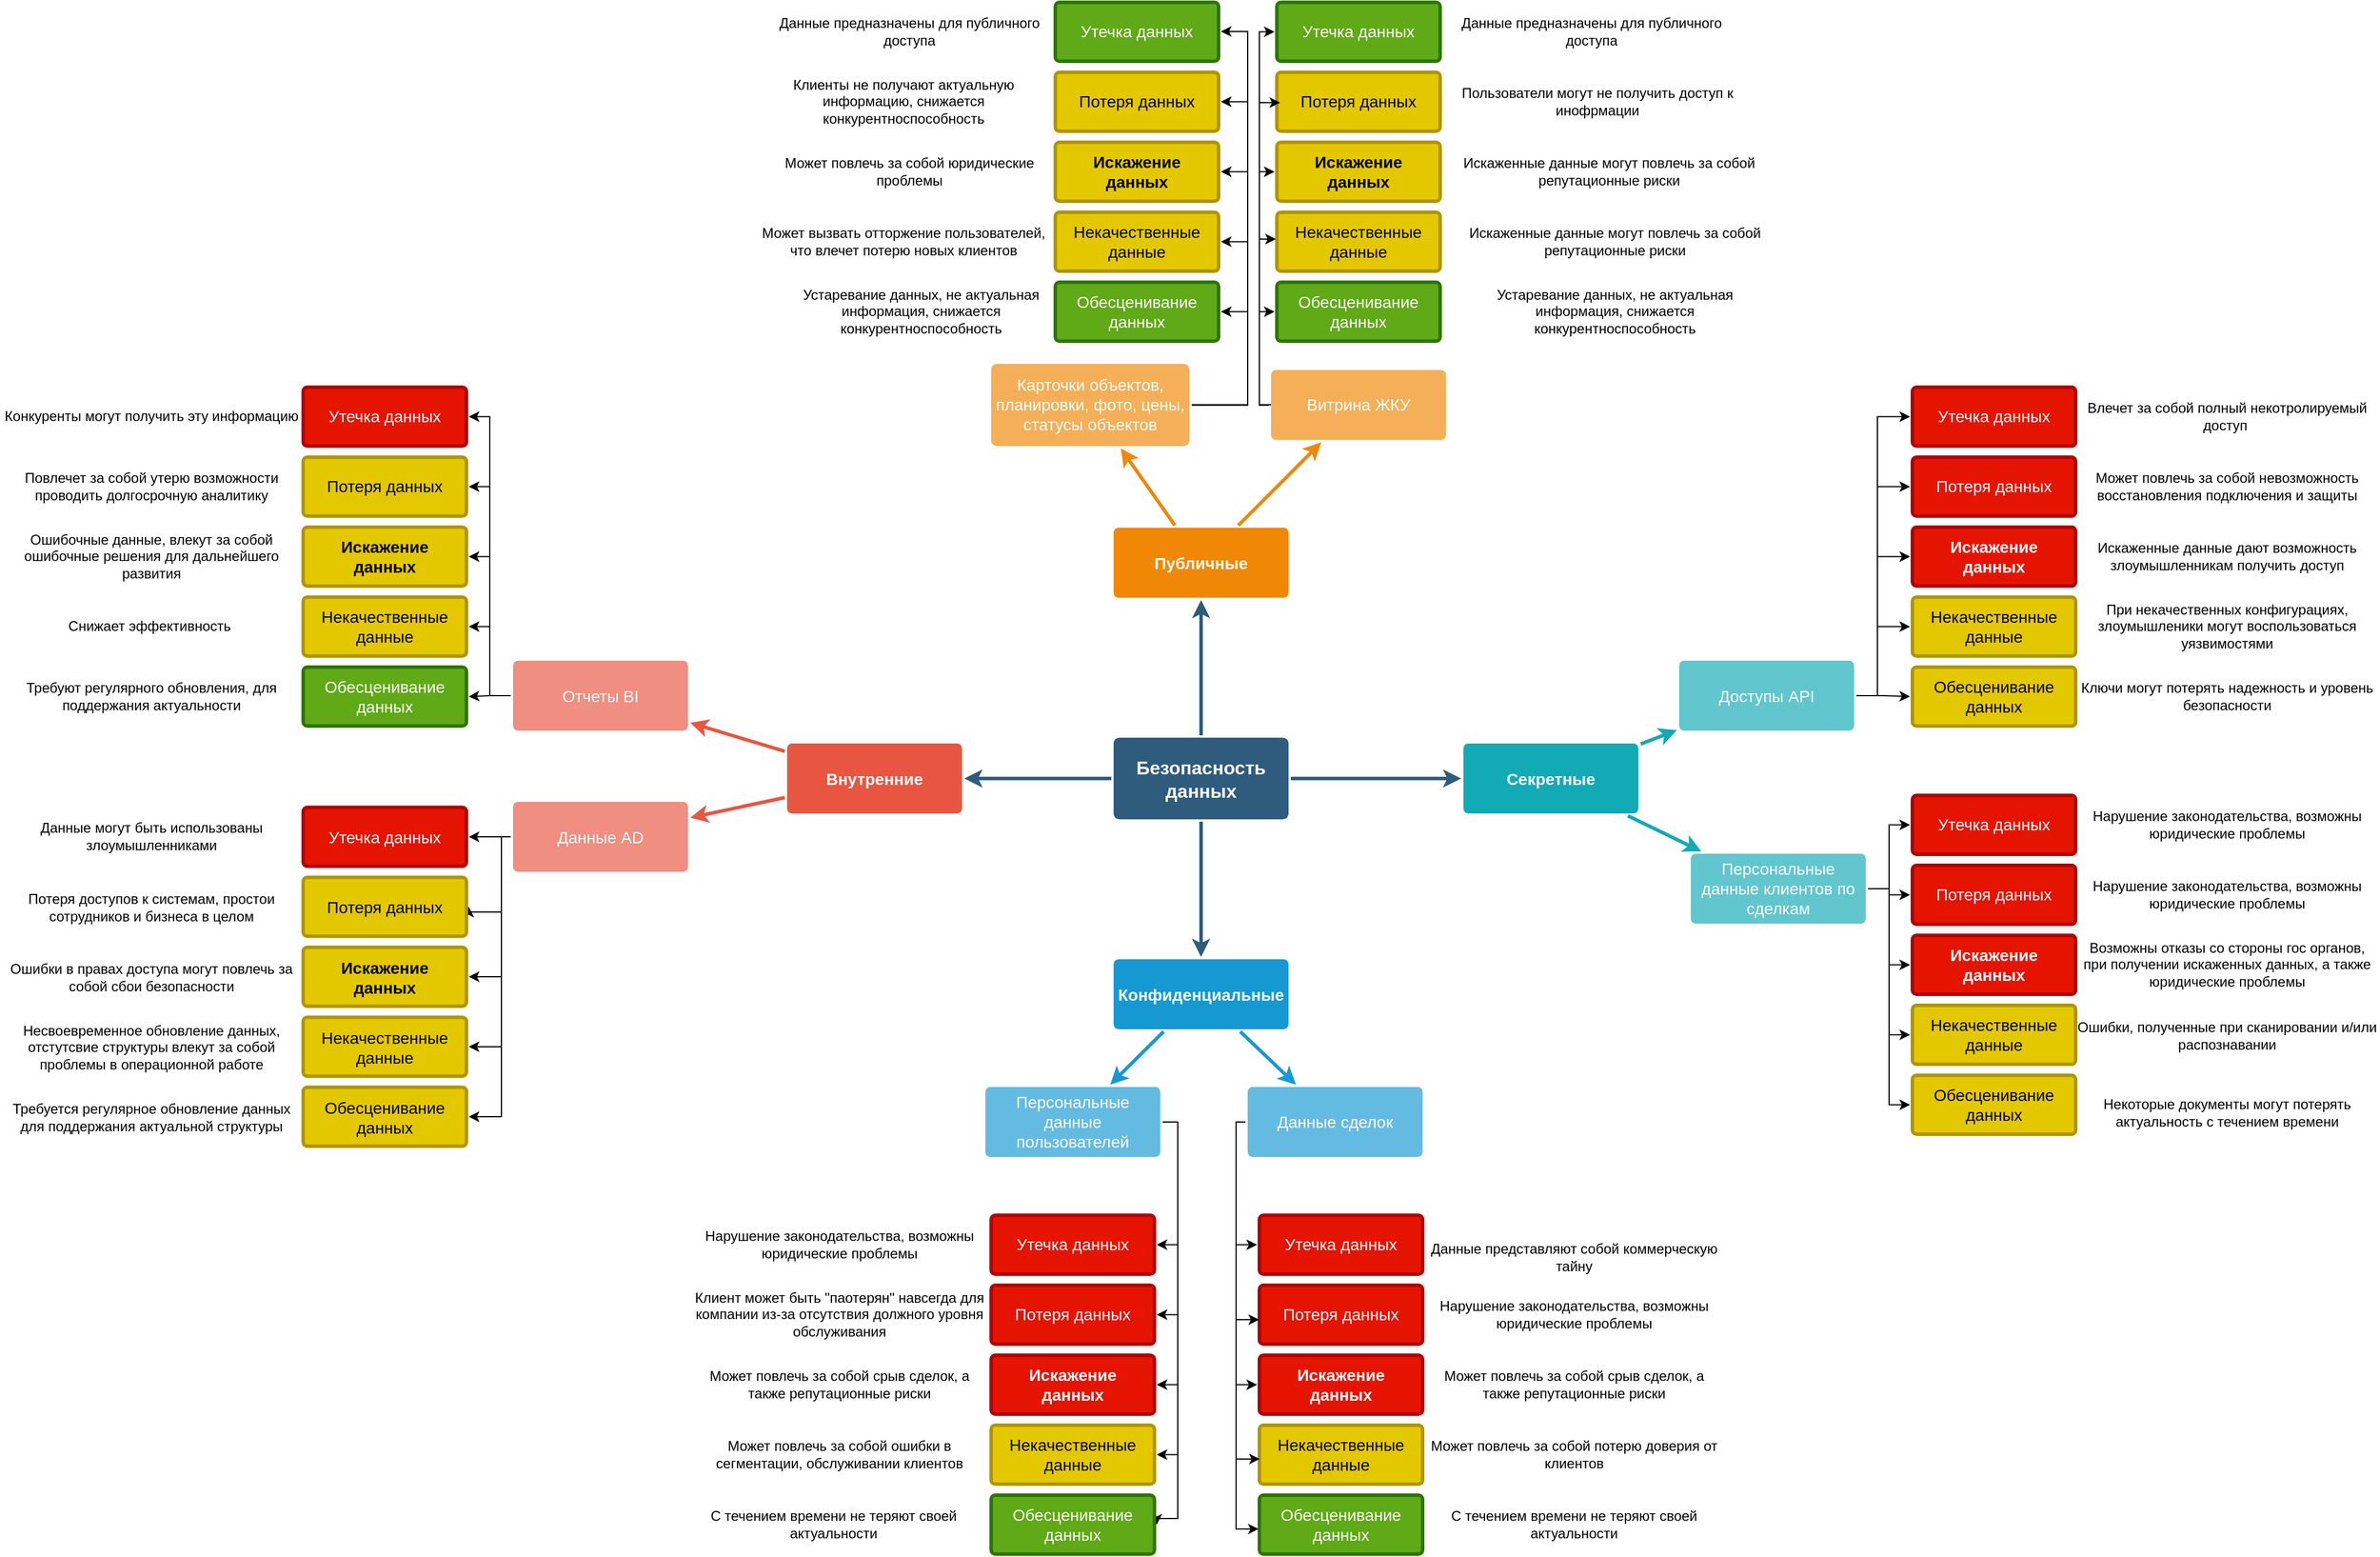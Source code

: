 <mxfile version="26.2.2">
  <diagram id="6a731a19-8d31-9384-78a2-239565b7b9f0" name="Page-1">
    <mxGraphModel dx="4342" dy="2963" grid="1" gridSize="10" guides="1" tooltips="1" connect="1" arrows="1" fold="1" page="1" pageScale="1" pageWidth="1169" pageHeight="827" background="none" math="0" shadow="0">
      <root>
        <mxCell id="0" />
        <mxCell id="1" parent="0" />
        <mxCell id="1745" value="" style="edgeStyle=none;rounded=0;jumpStyle=none;html=1;shadow=0;labelBackgroundColor=none;startArrow=none;startFill=0;endArrow=classic;endFill=1;jettySize=auto;orthogonalLoop=1;strokeColor=#2F5B7C;strokeWidth=3;fontFamily=Helvetica;fontSize=16;fontColor=#23445D;spacing=5;" parent="1" source="1749" target="1764" edge="1">
          <mxGeometry relative="1" as="geometry" />
        </mxCell>
        <mxCell id="1746" value="" style="edgeStyle=none;rounded=0;jumpStyle=none;html=1;shadow=0;labelBackgroundColor=none;startArrow=none;startFill=0;endArrow=classic;endFill=1;jettySize=auto;orthogonalLoop=1;strokeColor=#2F5B7C;strokeWidth=3;fontFamily=Helvetica;fontSize=16;fontColor=#23445D;spacing=5;" parent="1" source="1749" target="1771" edge="1">
          <mxGeometry relative="1" as="geometry" />
        </mxCell>
        <mxCell id="1747" value="" style="edgeStyle=none;rounded=0;jumpStyle=none;html=1;shadow=0;labelBackgroundColor=none;startArrow=none;startFill=0;endArrow=classic;endFill=1;jettySize=auto;orthogonalLoop=1;strokeColor=#2F5B7C;strokeWidth=3;fontFamily=Helvetica;fontSize=16;fontColor=#23445D;spacing=5;" parent="1" source="1749" target="1760" edge="1">
          <mxGeometry relative="1" as="geometry" />
        </mxCell>
        <mxCell id="1748" value="" style="edgeStyle=none;rounded=0;jumpStyle=none;html=1;shadow=0;labelBackgroundColor=none;startArrow=none;startFill=0;endArrow=classic;endFill=1;jettySize=auto;orthogonalLoop=1;strokeColor=#2F5B7C;strokeWidth=3;fontFamily=Helvetica;fontSize=16;fontColor=#23445D;spacing=5;" parent="1" source="1749" target="1753" edge="1">
          <mxGeometry relative="1" as="geometry" />
        </mxCell>
        <mxCell id="1749" value="Безопасность данных" style="rounded=1;whiteSpace=wrap;html=1;shadow=0;labelBackgroundColor=none;strokeColor=none;strokeWidth=3;fillColor=#2F5B7C;fontFamily=Helvetica;fontSize=16;fontColor=#FFFFFF;align=center;fontStyle=1;spacing=5;arcSize=7;perimeterSpacing=2;" parent="1" vertex="1">
          <mxGeometry x="495" y="380.5" width="150" height="70" as="geometry" />
        </mxCell>
        <mxCell id="1750" value="" style="edgeStyle=none;rounded=1;jumpStyle=none;html=1;shadow=0;labelBackgroundColor=none;startArrow=none;startFill=0;jettySize=auto;orthogonalLoop=1;strokeColor=#E85642;strokeWidth=3;fontFamily=Helvetica;fontSize=14;fontColor=#FFFFFF;spacing=5;fontStyle=1;fillColor=#b0e3e6;" parent="1" source="1753" target="1756" edge="1">
          <mxGeometry relative="1" as="geometry" />
        </mxCell>
        <mxCell id="1752" value="" style="edgeStyle=none;rounded=1;jumpStyle=none;html=1;shadow=0;labelBackgroundColor=none;startArrow=none;startFill=0;jettySize=auto;orthogonalLoop=1;strokeColor=#E85642;strokeWidth=3;fontFamily=Helvetica;fontSize=14;fontColor=#FFFFFF;spacing=5;fontStyle=1;fillColor=#b0e3e6;" parent="1" source="1753" target="1754" edge="1">
          <mxGeometry relative="1" as="geometry" />
        </mxCell>
        <mxCell id="1753" value="Внутренние" style="rounded=1;whiteSpace=wrap;html=1;shadow=0;labelBackgroundColor=none;strokeColor=none;strokeWidth=3;fillColor=#e85642;fontFamily=Helvetica;fontSize=14;fontColor=#FFFFFF;align=center;spacing=5;fontStyle=1;arcSize=7;perimeterSpacing=2;" parent="1" vertex="1">
          <mxGeometry x="215" y="385.5" width="150" height="60" as="geometry" />
        </mxCell>
        <mxCell id="-9sdfyr6NVIFrvUp3aC7-1891" style="edgeStyle=orthogonalEdgeStyle;rounded=0;orthogonalLoop=1;jettySize=auto;html=1;" edge="1" parent="1" source="1754" target="-9sdfyr6NVIFrvUp3aC7-1881">
          <mxGeometry relative="1" as="geometry" />
        </mxCell>
        <mxCell id="-9sdfyr6NVIFrvUp3aC7-1893" style="edgeStyle=orthogonalEdgeStyle;rounded=0;orthogonalLoop=1;jettySize=auto;html=1;entryX=1;entryY=0.5;entryDx=0;entryDy=0;" edge="1" parent="1" source="1754" target="-9sdfyr6NVIFrvUp3aC7-1882">
          <mxGeometry relative="1" as="geometry">
            <Array as="points">
              <mxPoint x="-30" y="466" />
              <mxPoint x="-30" y="530" />
              <mxPoint x="-58" y="530" />
            </Array>
          </mxGeometry>
        </mxCell>
        <mxCell id="-9sdfyr6NVIFrvUp3aC7-1894" style="edgeStyle=orthogonalEdgeStyle;rounded=0;orthogonalLoop=1;jettySize=auto;html=1;entryX=1;entryY=0.5;entryDx=0;entryDy=0;" edge="1" parent="1" source="1754" target="-9sdfyr6NVIFrvUp3aC7-1883">
          <mxGeometry relative="1" as="geometry">
            <Array as="points">
              <mxPoint x="-30" y="466" />
              <mxPoint x="-30" y="586" />
            </Array>
          </mxGeometry>
        </mxCell>
        <mxCell id="-9sdfyr6NVIFrvUp3aC7-1895" style="edgeStyle=orthogonalEdgeStyle;rounded=0;orthogonalLoop=1;jettySize=auto;html=1;entryX=1;entryY=0.5;entryDx=0;entryDy=0;" edge="1" parent="1" source="1754" target="-9sdfyr6NVIFrvUp3aC7-1884">
          <mxGeometry relative="1" as="geometry">
            <Array as="points">
              <mxPoint x="-30" y="466" />
              <mxPoint x="-30" y="646" />
            </Array>
          </mxGeometry>
        </mxCell>
        <mxCell id="-9sdfyr6NVIFrvUp3aC7-1896" style="edgeStyle=orthogonalEdgeStyle;rounded=0;orthogonalLoop=1;jettySize=auto;html=1;entryX=1;entryY=0.5;entryDx=0;entryDy=0;" edge="1" parent="1" source="1754" target="-9sdfyr6NVIFrvUp3aC7-1885">
          <mxGeometry relative="1" as="geometry">
            <Array as="points">
              <mxPoint x="-30" y="466" />
              <mxPoint x="-30" y="706" />
            </Array>
          </mxGeometry>
        </mxCell>
        <mxCell id="1754" value="Данные AD" style="rounded=1;whiteSpace=wrap;html=1;shadow=0;labelBackgroundColor=none;strokeColor=none;strokeWidth=3;fillColor=#f08e81;fontFamily=Helvetica;fontSize=14;fontColor=#FFFFFF;align=center;spacing=5;fontStyle=0;arcSize=7;perimeterSpacing=2;" parent="1" vertex="1">
          <mxGeometry x="-20" y="435.5" width="150" height="60" as="geometry" />
        </mxCell>
        <mxCell id="-9sdfyr6NVIFrvUp3aC7-1886" style="edgeStyle=orthogonalEdgeStyle;rounded=0;orthogonalLoop=1;jettySize=auto;html=1;" edge="1" parent="1" source="1756" target="-9sdfyr6NVIFrvUp3aC7-1879">
          <mxGeometry relative="1" as="geometry" />
        </mxCell>
        <mxCell id="-9sdfyr6NVIFrvUp3aC7-1887" style="edgeStyle=orthogonalEdgeStyle;rounded=0;orthogonalLoop=1;jettySize=auto;html=1;entryX=1;entryY=0.5;entryDx=0;entryDy=0;" edge="1" parent="1" source="1756" target="-9sdfyr6NVIFrvUp3aC7-1878">
          <mxGeometry relative="1" as="geometry">
            <Array as="points">
              <mxPoint x="-40" y="345" />
              <mxPoint x="-40" y="285" />
            </Array>
          </mxGeometry>
        </mxCell>
        <mxCell id="-9sdfyr6NVIFrvUp3aC7-1888" style="edgeStyle=orthogonalEdgeStyle;rounded=0;orthogonalLoop=1;jettySize=auto;html=1;entryX=1;entryY=0.5;entryDx=0;entryDy=0;" edge="1" parent="1" source="1756" target="-9sdfyr6NVIFrvUp3aC7-1877">
          <mxGeometry relative="1" as="geometry">
            <Array as="points">
              <mxPoint x="-40" y="345" />
              <mxPoint x="-40" y="225" />
            </Array>
          </mxGeometry>
        </mxCell>
        <mxCell id="-9sdfyr6NVIFrvUp3aC7-1889" style="edgeStyle=orthogonalEdgeStyle;rounded=0;orthogonalLoop=1;jettySize=auto;html=1;entryX=1;entryY=0.5;entryDx=0;entryDy=0;" edge="1" parent="1" source="1756" target="-9sdfyr6NVIFrvUp3aC7-1876">
          <mxGeometry relative="1" as="geometry">
            <Array as="points">
              <mxPoint x="-40" y="345" />
              <mxPoint x="-40" y="165" />
            </Array>
          </mxGeometry>
        </mxCell>
        <mxCell id="-9sdfyr6NVIFrvUp3aC7-1890" style="edgeStyle=orthogonalEdgeStyle;rounded=0;orthogonalLoop=1;jettySize=auto;html=1;entryX=1;entryY=0.5;entryDx=0;entryDy=0;" edge="1" parent="1" source="1756" target="-9sdfyr6NVIFrvUp3aC7-1875">
          <mxGeometry relative="1" as="geometry">
            <Array as="points">
              <mxPoint x="-40" y="345" />
              <mxPoint x="-40" y="105" />
            </Array>
          </mxGeometry>
        </mxCell>
        <mxCell id="1756" value="Отчеты BI" style="rounded=1;whiteSpace=wrap;html=1;shadow=0;labelBackgroundColor=none;strokeColor=none;strokeWidth=3;fillColor=#f08e81;fontFamily=Helvetica;fontSize=14;fontColor=#FFFFFF;align=center;spacing=5;fontStyle=0;arcSize=7;perimeterSpacing=2;" parent="1" vertex="1">
          <mxGeometry x="-20" y="314.5" width="150" height="60" as="geometry" />
        </mxCell>
        <mxCell id="1757" value="" style="edgeStyle=none;rounded=0;jumpStyle=none;html=1;shadow=0;labelBackgroundColor=none;startArrow=none;startFill=0;endArrow=classic;endFill=1;jettySize=auto;orthogonalLoop=1;strokeColor=#1699D3;strokeWidth=3;fontFamily=Helvetica;fontSize=14;fontColor=#FFFFFF;spacing=5;" parent="1" source="1760" target="1763" edge="1">
          <mxGeometry relative="1" as="geometry" />
        </mxCell>
        <mxCell id="1759" value="" style="edgeStyle=none;rounded=0;jumpStyle=none;html=1;shadow=0;labelBackgroundColor=none;startArrow=none;startFill=0;endArrow=classic;endFill=1;jettySize=auto;orthogonalLoop=1;strokeColor=#1699D3;strokeWidth=3;fontFamily=Helvetica;fontSize=14;fontColor=#FFFFFF;spacing=5;" parent="1" source="1760" target="1761" edge="1">
          <mxGeometry relative="1" as="geometry" />
        </mxCell>
        <mxCell id="1760" value="Конфиденциальные" style="rounded=1;whiteSpace=wrap;html=1;shadow=0;labelBackgroundColor=none;strokeColor=none;strokeWidth=3;fillColor=#1699d3;fontFamily=Helvetica;fontSize=14;fontColor=#FFFFFF;align=center;spacing=5;fontStyle=1;arcSize=7;perimeterSpacing=2;" parent="1" vertex="1">
          <mxGeometry x="495" y="570.5" width="150" height="60" as="geometry" />
        </mxCell>
        <mxCell id="-9sdfyr6NVIFrvUp3aC7-1856" style="edgeStyle=orthogonalEdgeStyle;rounded=0;orthogonalLoop=1;jettySize=auto;html=1;entryX=0;entryY=0.5;entryDx=0;entryDy=0;" edge="1" parent="1" source="1761" target="-9sdfyr6NVIFrvUp3aC7-1845">
          <mxGeometry relative="1" as="geometry">
            <Array as="points">
              <mxPoint x="600" y="710" />
              <mxPoint x="600" y="815" />
            </Array>
          </mxGeometry>
        </mxCell>
        <mxCell id="-9sdfyr6NVIFrvUp3aC7-1858" style="edgeStyle=orthogonalEdgeStyle;rounded=0;orthogonalLoop=1;jettySize=auto;html=1;entryX=0;entryY=0.5;entryDx=0;entryDy=0;" edge="1" parent="1" source="1761" target="-9sdfyr6NVIFrvUp3aC7-1847">
          <mxGeometry relative="1" as="geometry">
            <Array as="points">
              <mxPoint x="600" y="710" />
              <mxPoint x="600" y="935" />
            </Array>
          </mxGeometry>
        </mxCell>
        <mxCell id="1761" value="Данные сделок" style="rounded=1;whiteSpace=wrap;html=1;shadow=0;labelBackgroundColor=none;strokeColor=none;strokeWidth=3;fillColor=#64bbe2;fontFamily=Helvetica;fontSize=14;fontColor=#FFFFFF;align=center;spacing=5;arcSize=7;perimeterSpacing=2;" parent="1" vertex="1">
          <mxGeometry x="610" y="680" width="150" height="60" as="geometry" />
        </mxCell>
        <mxCell id="-9sdfyr6NVIFrvUp3aC7-1850" style="edgeStyle=orthogonalEdgeStyle;rounded=0;orthogonalLoop=1;jettySize=auto;html=1;entryX=1;entryY=0.5;entryDx=0;entryDy=0;" edge="1" parent="1" source="1763" target="-9sdfyr6NVIFrvUp3aC7-1840">
          <mxGeometry relative="1" as="geometry">
            <Array as="points">
              <mxPoint x="550" y="710" />
              <mxPoint x="550" y="815" />
            </Array>
          </mxGeometry>
        </mxCell>
        <mxCell id="-9sdfyr6NVIFrvUp3aC7-1851" style="edgeStyle=orthogonalEdgeStyle;rounded=0;orthogonalLoop=1;jettySize=auto;html=1;entryX=1;entryY=0.5;entryDx=0;entryDy=0;" edge="1" parent="1" source="1763" target="-9sdfyr6NVIFrvUp3aC7-1841">
          <mxGeometry relative="1" as="geometry">
            <Array as="points">
              <mxPoint x="550" y="710" />
              <mxPoint x="550" y="875" />
            </Array>
          </mxGeometry>
        </mxCell>
        <mxCell id="-9sdfyr6NVIFrvUp3aC7-1852" style="edgeStyle=orthogonalEdgeStyle;rounded=0;orthogonalLoop=1;jettySize=auto;html=1;entryX=1;entryY=0.5;entryDx=0;entryDy=0;" edge="1" parent="1" source="1763" target="-9sdfyr6NVIFrvUp3aC7-1842">
          <mxGeometry relative="1" as="geometry">
            <Array as="points">
              <mxPoint x="550" y="710" />
              <mxPoint x="550" y="935" />
            </Array>
          </mxGeometry>
        </mxCell>
        <mxCell id="-9sdfyr6NVIFrvUp3aC7-1853" style="edgeStyle=orthogonalEdgeStyle;rounded=0;orthogonalLoop=1;jettySize=auto;html=1;entryX=1;entryY=0.5;entryDx=0;entryDy=0;" edge="1" parent="1" source="1763" target="-9sdfyr6NVIFrvUp3aC7-1843">
          <mxGeometry relative="1" as="geometry">
            <Array as="points">
              <mxPoint x="550" y="710" />
              <mxPoint x="550" y="995" />
            </Array>
          </mxGeometry>
        </mxCell>
        <mxCell id="-9sdfyr6NVIFrvUp3aC7-1854" style="edgeStyle=orthogonalEdgeStyle;rounded=0;orthogonalLoop=1;jettySize=auto;html=1;entryX=1;entryY=0.5;entryDx=0;entryDy=0;" edge="1" parent="1" source="1763" target="-9sdfyr6NVIFrvUp3aC7-1844">
          <mxGeometry relative="1" as="geometry">
            <Array as="points">
              <mxPoint x="550" y="710" />
              <mxPoint x="550" y="1050" />
              <mxPoint x="532" y="1050" />
            </Array>
          </mxGeometry>
        </mxCell>
        <mxCell id="1763" value="Персональные данные пользователей" style="rounded=1;whiteSpace=wrap;html=1;shadow=0;labelBackgroundColor=none;strokeColor=none;strokeWidth=3;fillColor=#64bbe2;fontFamily=Helvetica;fontSize=14;fontColor=#FFFFFF;align=center;spacing=5;arcSize=7;perimeterSpacing=2;" parent="1" vertex="1">
          <mxGeometry x="385" y="680" width="150" height="60" as="geometry" />
        </mxCell>
        <mxCell id="1764" value="Публичные" style="rounded=1;whiteSpace=wrap;html=1;shadow=0;labelBackgroundColor=none;strokeColor=none;strokeWidth=3;fillColor=#F08705;fontFamily=Helvetica;fontSize=14;fontColor=#FFFFFF;align=center;spacing=5;fontStyle=1;arcSize=7;perimeterSpacing=2;" parent="1" vertex="1">
          <mxGeometry x="495" y="200.5" width="150" height="60" as="geometry" />
        </mxCell>
        <mxCell id="-9sdfyr6NVIFrvUp3aC7-1800" style="edgeStyle=orthogonalEdgeStyle;rounded=0;orthogonalLoop=1;jettySize=auto;html=1;entryX=0;entryY=0.5;entryDx=0;entryDy=0;exitX=0.023;exitY=0.496;exitDx=0;exitDy=0;exitPerimeter=0;" edge="1" parent="1" source="1765" target="-9sdfyr6NVIFrvUp3aC7-1789">
          <mxGeometry relative="1" as="geometry">
            <Array as="points">
              <mxPoint x="620" y="95" />
              <mxPoint x="620" y="-225" />
            </Array>
          </mxGeometry>
        </mxCell>
        <mxCell id="-9sdfyr6NVIFrvUp3aC7-1802" style="edgeStyle=orthogonalEdgeStyle;rounded=0;orthogonalLoop=1;jettySize=auto;html=1;entryX=0;entryY=0.5;entryDx=0;entryDy=0;" edge="1" parent="1" source="1765" target="-9sdfyr6NVIFrvUp3aC7-1791">
          <mxGeometry relative="1" as="geometry">
            <Array as="points">
              <mxPoint x="620" y="95" />
              <mxPoint x="620" y="-105" />
            </Array>
          </mxGeometry>
        </mxCell>
        <mxCell id="-9sdfyr6NVIFrvUp3aC7-1803" style="edgeStyle=orthogonalEdgeStyle;rounded=0;orthogonalLoop=1;jettySize=auto;html=1;entryX=0;entryY=0.5;entryDx=0;entryDy=0;" edge="1" parent="1" source="1765" target="-9sdfyr6NVIFrvUp3aC7-1793">
          <mxGeometry relative="1" as="geometry">
            <Array as="points">
              <mxPoint x="620" y="95.25" />
              <mxPoint x="620" y="15" />
            </Array>
          </mxGeometry>
        </mxCell>
        <mxCell id="1765" value="Витрина ЖКУ" style="rounded=1;whiteSpace=wrap;html=1;shadow=0;labelBackgroundColor=none;strokeColor=none;strokeWidth=3;fillColor=#f5af58;fontFamily=Helvetica;fontSize=14;fontColor=#FFFFFF;align=center;spacing=5;arcSize=7;perimeterSpacing=2;" parent="1" vertex="1">
          <mxGeometry x="630" y="65.25" width="150" height="60" as="geometry" />
        </mxCell>
        <mxCell id="1766" value="" style="edgeStyle=none;rounded=0;jumpStyle=none;html=1;shadow=0;labelBackgroundColor=none;startArrow=none;startFill=0;endArrow=classic;endFill=1;jettySize=auto;orthogonalLoop=1;strokeColor=#F08705;strokeWidth=3;fontFamily=Helvetica;fontSize=14;fontColor=#FFFFFF;spacing=5;" parent="1" source="1764" target="1765" edge="1">
          <mxGeometry relative="1" as="geometry" />
        </mxCell>
        <mxCell id="-9sdfyr6NVIFrvUp3aC7-1780" value="" style="edgeStyle=orthogonalEdgeStyle;rounded=0;orthogonalLoop=1;jettySize=auto;html=1;" edge="1" parent="1" source="1767" target="-9sdfyr6NVIFrvUp3aC7-1779">
          <mxGeometry relative="1" as="geometry">
            <Array as="points">
              <mxPoint x="610" y="95" />
              <mxPoint x="610" y="-225" />
            </Array>
          </mxGeometry>
        </mxCell>
        <mxCell id="-9sdfyr6NVIFrvUp3aC7-1785" style="edgeStyle=orthogonalEdgeStyle;rounded=0;orthogonalLoop=1;jettySize=auto;html=1;entryX=1;entryY=0.5;entryDx=0;entryDy=0;" edge="1" parent="1" source="1767" target="-9sdfyr6NVIFrvUp3aC7-1781">
          <mxGeometry relative="1" as="geometry">
            <Array as="points">
              <mxPoint x="610" y="95" />
              <mxPoint x="610" y="-165" />
            </Array>
          </mxGeometry>
        </mxCell>
        <mxCell id="-9sdfyr6NVIFrvUp3aC7-1786" style="edgeStyle=orthogonalEdgeStyle;rounded=0;orthogonalLoop=1;jettySize=auto;html=1;entryX=1;entryY=0.5;entryDx=0;entryDy=0;" edge="1" parent="1" source="1767" target="-9sdfyr6NVIFrvUp3aC7-1782">
          <mxGeometry relative="1" as="geometry">
            <Array as="points">
              <mxPoint x="610" y="95" />
              <mxPoint x="610" y="-105" />
            </Array>
          </mxGeometry>
        </mxCell>
        <mxCell id="-9sdfyr6NVIFrvUp3aC7-1787" style="edgeStyle=orthogonalEdgeStyle;rounded=0;orthogonalLoop=1;jettySize=auto;html=1;entryX=1;entryY=0.5;entryDx=0;entryDy=0;" edge="1" parent="1" source="1767" target="-9sdfyr6NVIFrvUp3aC7-1783">
          <mxGeometry relative="1" as="geometry">
            <Array as="points">
              <mxPoint x="610" y="95" />
              <mxPoint x="610" y="-45" />
            </Array>
          </mxGeometry>
        </mxCell>
        <mxCell id="-9sdfyr6NVIFrvUp3aC7-1788" style="edgeStyle=orthogonalEdgeStyle;rounded=0;orthogonalLoop=1;jettySize=auto;html=1;entryX=1;entryY=0.5;entryDx=0;entryDy=0;" edge="1" parent="1" source="1767" target="-9sdfyr6NVIFrvUp3aC7-1784">
          <mxGeometry relative="1" as="geometry">
            <Array as="points">
              <mxPoint x="610" y="95" />
              <mxPoint x="610" y="15" />
            </Array>
          </mxGeometry>
        </mxCell>
        <mxCell id="1767" value="Карточки объектов, планировки, фото, цены, статусы объектов" style="rounded=1;whiteSpace=wrap;html=1;shadow=0;labelBackgroundColor=none;strokeColor=none;strokeWidth=3;fillColor=#f5af58;fontFamily=Helvetica;fontSize=14;fontColor=#FFFFFF;align=center;spacing=5;arcSize=7;perimeterSpacing=2;" parent="1" vertex="1">
          <mxGeometry x="390" y="60" width="170" height="70.5" as="geometry" />
        </mxCell>
        <mxCell id="1768" value="" style="edgeStyle=none;rounded=0;jumpStyle=none;html=1;shadow=0;labelBackgroundColor=none;startArrow=none;startFill=0;endArrow=classic;endFill=1;jettySize=auto;orthogonalLoop=1;strokeColor=#F08705;strokeWidth=3;fontFamily=Helvetica;fontSize=14;fontColor=#FFFFFF;spacing=5;" parent="1" source="1764" target="1767" edge="1">
          <mxGeometry relative="1" as="geometry" />
        </mxCell>
        <mxCell id="1771" value="Секретные" style="rounded=1;whiteSpace=wrap;html=1;shadow=0;labelBackgroundColor=none;strokeColor=none;strokeWidth=3;fillColor=#12aab5;fontFamily=Helvetica;fontSize=14;fontColor=#FFFFFF;align=center;spacing=5;fontStyle=1;arcSize=7;perimeterSpacing=2;" parent="1" vertex="1">
          <mxGeometry x="795" y="385.5" width="150" height="60" as="geometry" />
        </mxCell>
        <mxCell id="-9sdfyr6NVIFrvUp3aC7-1825" style="edgeStyle=orthogonalEdgeStyle;rounded=0;orthogonalLoop=1;jettySize=auto;html=1;" edge="1" parent="1" source="1776" target="-9sdfyr6NVIFrvUp3aC7-1815">
          <mxGeometry relative="1" as="geometry" />
        </mxCell>
        <mxCell id="-9sdfyr6NVIFrvUp3aC7-1826" style="edgeStyle=orthogonalEdgeStyle;rounded=0;orthogonalLoop=1;jettySize=auto;html=1;entryX=0;entryY=0.5;entryDx=0;entryDy=0;" edge="1" parent="1" source="1776" target="-9sdfyr6NVIFrvUp3aC7-1816">
          <mxGeometry relative="1" as="geometry" />
        </mxCell>
        <mxCell id="-9sdfyr6NVIFrvUp3aC7-1827" style="edgeStyle=orthogonalEdgeStyle;rounded=0;orthogonalLoop=1;jettySize=auto;html=1;entryX=0;entryY=0.5;entryDx=0;entryDy=0;" edge="1" parent="1" source="1776" target="-9sdfyr6NVIFrvUp3aC7-1817">
          <mxGeometry relative="1" as="geometry">
            <Array as="points">
              <mxPoint x="1160" y="510" />
              <mxPoint x="1160" y="575" />
            </Array>
          </mxGeometry>
        </mxCell>
        <mxCell id="-9sdfyr6NVIFrvUp3aC7-1828" style="edgeStyle=orthogonalEdgeStyle;rounded=0;orthogonalLoop=1;jettySize=auto;html=1;entryX=0;entryY=0.5;entryDx=0;entryDy=0;" edge="1" parent="1" source="1776" target="-9sdfyr6NVIFrvUp3aC7-1818">
          <mxGeometry relative="1" as="geometry">
            <Array as="points">
              <mxPoint x="1160" y="510" />
              <mxPoint x="1160" y="635" />
            </Array>
          </mxGeometry>
        </mxCell>
        <mxCell id="-9sdfyr6NVIFrvUp3aC7-1829" style="edgeStyle=orthogonalEdgeStyle;rounded=0;orthogonalLoop=1;jettySize=auto;html=1;entryX=0;entryY=0.5;entryDx=0;entryDy=0;" edge="1" parent="1" source="1776" target="-9sdfyr6NVIFrvUp3aC7-1819">
          <mxGeometry relative="1" as="geometry">
            <Array as="points">
              <mxPoint x="1160" y="510" />
              <mxPoint x="1160" y="695" />
            </Array>
          </mxGeometry>
        </mxCell>
        <mxCell id="1776" value="Персональные данные клиентов по сделкам" style="rounded=1;whiteSpace=wrap;html=1;shadow=0;labelBackgroundColor=none;strokeColor=none;strokeWidth=3;fillColor=#61c6ce;fontFamily=Helvetica;fontSize=14;fontColor=#FFFFFF;align=center;spacing=5;fontStyle=0;arcSize=7;perimeterSpacing=2;" parent="1" vertex="1">
          <mxGeometry x="990" y="480" width="150" height="60" as="geometry" />
        </mxCell>
        <mxCell id="1777" value="" style="edgeStyle=none;rounded=1;jumpStyle=none;html=1;shadow=0;labelBackgroundColor=none;startArrow=none;startFill=0;jettySize=auto;orthogonalLoop=1;strokeColor=#12AAB5;strokeWidth=3;fontFamily=Helvetica;fontSize=14;fontColor=#FFFFFF;spacing=5;fontStyle=1;fillColor=#b0e3e6;" parent="1" source="1771" target="1776" edge="1">
          <mxGeometry relative="1" as="geometry" />
        </mxCell>
        <mxCell id="-9sdfyr6NVIFrvUp3aC7-1820" style="edgeStyle=orthogonalEdgeStyle;rounded=0;orthogonalLoop=1;jettySize=auto;html=1;entryX=0;entryY=0.5;entryDx=0;entryDy=0;" edge="1" parent="1" source="1778" target="-9sdfyr6NVIFrvUp3aC7-1810">
          <mxGeometry relative="1" as="geometry">
            <Array as="points">
              <mxPoint x="1150" y="344" />
              <mxPoint x="1150" y="105" />
            </Array>
          </mxGeometry>
        </mxCell>
        <mxCell id="-9sdfyr6NVIFrvUp3aC7-1821" style="edgeStyle=orthogonalEdgeStyle;rounded=0;orthogonalLoop=1;jettySize=auto;html=1;entryX=0;entryY=0.5;entryDx=0;entryDy=0;" edge="1" parent="1" source="1778" target="-9sdfyr6NVIFrvUp3aC7-1811">
          <mxGeometry relative="1" as="geometry">
            <Array as="points">
              <mxPoint x="1150" y="344" />
              <mxPoint x="1150" y="165" />
            </Array>
          </mxGeometry>
        </mxCell>
        <mxCell id="-9sdfyr6NVIFrvUp3aC7-1822" style="edgeStyle=orthogonalEdgeStyle;rounded=0;orthogonalLoop=1;jettySize=auto;html=1;entryX=0;entryY=0.5;entryDx=0;entryDy=0;" edge="1" parent="1" source="1778" target="-9sdfyr6NVIFrvUp3aC7-1812">
          <mxGeometry relative="1" as="geometry">
            <Array as="points">
              <mxPoint x="1150" y="344" />
              <mxPoint x="1150" y="225" />
            </Array>
          </mxGeometry>
        </mxCell>
        <mxCell id="-9sdfyr6NVIFrvUp3aC7-1823" style="edgeStyle=orthogonalEdgeStyle;rounded=0;orthogonalLoop=1;jettySize=auto;html=1;entryX=0;entryY=0.5;entryDx=0;entryDy=0;" edge="1" parent="1" source="1778" target="-9sdfyr6NVIFrvUp3aC7-1813">
          <mxGeometry relative="1" as="geometry">
            <Array as="points">
              <mxPoint x="1150" y="344" />
              <mxPoint x="1150" y="285" />
            </Array>
          </mxGeometry>
        </mxCell>
        <mxCell id="-9sdfyr6NVIFrvUp3aC7-1824" style="edgeStyle=orthogonalEdgeStyle;rounded=0;orthogonalLoop=1;jettySize=auto;html=1;" edge="1" parent="1" source="1778" target="-9sdfyr6NVIFrvUp3aC7-1814">
          <mxGeometry relative="1" as="geometry" />
        </mxCell>
        <mxCell id="1778" value="Доступы API" style="rounded=1;whiteSpace=wrap;html=1;shadow=0;labelBackgroundColor=none;strokeColor=none;strokeWidth=3;fillColor=#61c6ce;fontFamily=Helvetica;fontSize=14;fontColor=#FFFFFF;align=center;spacing=5;fontStyle=0;arcSize=7;perimeterSpacing=2;" parent="1" vertex="1">
          <mxGeometry x="980" y="314.5" width="150" height="60" as="geometry" />
        </mxCell>
        <mxCell id="1779" value="" style="edgeStyle=none;rounded=1;jumpStyle=none;html=1;shadow=0;labelBackgroundColor=none;startArrow=none;startFill=0;jettySize=auto;orthogonalLoop=1;strokeColor=#12AAB5;strokeWidth=3;fontFamily=Helvetica;fontSize=14;fontColor=#FFFFFF;spacing=5;fontStyle=1;fillColor=#b0e3e6;" parent="1" source="1771" target="1778" edge="1">
          <mxGeometry relative="1" as="geometry" />
        </mxCell>
        <mxCell id="-9sdfyr6NVIFrvUp3aC7-1779" value="Утечка данных" style="rounded=1;whiteSpace=wrap;html=1;shadow=0;labelBackgroundColor=none;strokeColor=#2D7600;strokeWidth=3;fillColor=#60a917;fontFamily=Helvetica;fontSize=14;fontColor=#ffffff;align=center;spacing=5;arcSize=7;perimeterSpacing=2;" vertex="1" parent="1">
          <mxGeometry x="445" y="-250" width="140" height="50.5" as="geometry" />
        </mxCell>
        <mxCell id="-9sdfyr6NVIFrvUp3aC7-1781" value="Потеря данных" style="rounded=1;whiteSpace=wrap;html=1;shadow=0;labelBackgroundColor=none;strokeColor=#B09500;strokeWidth=3;fillColor=#e3c800;fontFamily=Helvetica;fontSize=14;fontColor=#000000;align=center;spacing=5;arcSize=7;perimeterSpacing=2;" vertex="1" parent="1">
          <mxGeometry x="445" y="-190" width="140" height="50.5" as="geometry" />
        </mxCell>
        <mxCell id="-9sdfyr6NVIFrvUp3aC7-1782" value="Искажение данных" style="rounded=1;whiteSpace=wrap;html=1;shadow=0;labelBackgroundColor=none;strokeColor=#B09500;strokeWidth=3;fillColor=#e3c800;fontFamily=Helvetica;fontSize=14;fontColor=#000000;align=center;spacing=5;arcSize=7;perimeterSpacing=2;fontStyle=1" vertex="1" parent="1">
          <mxGeometry x="445" y="-130" width="140" height="50.5" as="geometry" />
        </mxCell>
        <mxCell id="-9sdfyr6NVIFrvUp3aC7-1783" value="Некачественные данные" style="rounded=1;whiteSpace=wrap;html=1;shadow=0;labelBackgroundColor=none;strokeColor=#B09500;strokeWidth=3;fillColor=#e3c800;fontFamily=Helvetica;fontSize=14;fontColor=#000000;align=center;spacing=5;arcSize=7;perimeterSpacing=2;" vertex="1" parent="1">
          <mxGeometry x="445" y="-70" width="140" height="50.5" as="geometry" />
        </mxCell>
        <mxCell id="-9sdfyr6NVIFrvUp3aC7-1784" value="Обесценивание данных" style="rounded=1;whiteSpace=wrap;html=1;shadow=0;labelBackgroundColor=none;strokeColor=#2D7600;strokeWidth=3;fillColor=#60a917;fontFamily=Helvetica;fontSize=14;fontColor=#ffffff;align=center;spacing=5;arcSize=7;perimeterSpacing=2;" vertex="1" parent="1">
          <mxGeometry x="445" y="-10" width="140" height="50.5" as="geometry" />
        </mxCell>
        <mxCell id="-9sdfyr6NVIFrvUp3aC7-1789" value="Утечка данных" style="rounded=1;whiteSpace=wrap;html=1;shadow=0;labelBackgroundColor=none;strokeColor=#2D7600;strokeWidth=3;fillColor=#60a917;fontFamily=Helvetica;fontSize=14;fontColor=#ffffff;align=center;spacing=5;arcSize=7;perimeterSpacing=2;" vertex="1" parent="1">
          <mxGeometry x="635" y="-250" width="140" height="50.5" as="geometry" />
        </mxCell>
        <mxCell id="-9sdfyr6NVIFrvUp3aC7-1790" value="Потеря данных" style="rounded=1;whiteSpace=wrap;html=1;shadow=0;labelBackgroundColor=none;strokeColor=#B09500;strokeWidth=3;fillColor=#e3c800;fontFamily=Helvetica;fontSize=14;fontColor=#000000;align=center;spacing=5;arcSize=7;perimeterSpacing=2;" vertex="1" parent="1">
          <mxGeometry x="635" y="-190" width="140" height="50.5" as="geometry" />
        </mxCell>
        <mxCell id="-9sdfyr6NVIFrvUp3aC7-1791" value="Искажение данных" style="rounded=1;whiteSpace=wrap;html=1;shadow=0;labelBackgroundColor=none;strokeColor=#B09500;strokeWidth=3;fillColor=#e3c800;fontFamily=Helvetica;fontSize=14;fontColor=#000000;align=center;spacing=5;arcSize=7;perimeterSpacing=2;fontStyle=1" vertex="1" parent="1">
          <mxGeometry x="635" y="-130" width="140" height="50.5" as="geometry" />
        </mxCell>
        <mxCell id="-9sdfyr6NVIFrvUp3aC7-1792" value="Некачественные данные" style="rounded=1;whiteSpace=wrap;html=1;shadow=0;labelBackgroundColor=none;strokeColor=#B09500;strokeWidth=3;fillColor=#e3c800;fontFamily=Helvetica;fontSize=14;fontColor=#000000;align=center;spacing=5;arcSize=7;perimeterSpacing=2;" vertex="1" parent="1">
          <mxGeometry x="635" y="-70" width="140" height="50.5" as="geometry" />
        </mxCell>
        <mxCell id="-9sdfyr6NVIFrvUp3aC7-1793" value="Обесценивание данных" style="rounded=1;whiteSpace=wrap;html=1;shadow=0;labelBackgroundColor=none;strokeColor=#2D7600;strokeWidth=3;fillColor=#60a917;fontFamily=Helvetica;fontSize=14;fontColor=#ffffff;align=center;spacing=5;arcSize=7;perimeterSpacing=2;" vertex="1" parent="1">
          <mxGeometry x="635" y="-10" width="140" height="50.5" as="geometry" />
        </mxCell>
        <mxCell id="-9sdfyr6NVIFrvUp3aC7-1794" value="Устаревание данных, не актуальная информация, снижается конкурентноспособность" style="text;html=1;align=center;verticalAlign=middle;whiteSpace=wrap;rounded=0;" vertex="1" parent="1">
          <mxGeometry x="200" y="0.25" width="260" height="30" as="geometry" />
        </mxCell>
        <mxCell id="-9sdfyr6NVIFrvUp3aC7-1795" value="Данные предназначены для публичного доступа" style="text;html=1;align=center;verticalAlign=middle;whiteSpace=wrap;rounded=0;" vertex="1" parent="1">
          <mxGeometry x="190" y="-239.75" width="260" height="30" as="geometry" />
        </mxCell>
        <mxCell id="-9sdfyr6NVIFrvUp3aC7-1796" value="Клиенты не получают актуальную информацию, снижается конкурентноспособность" style="text;html=1;align=center;verticalAlign=middle;whiteSpace=wrap;rounded=0;" vertex="1" parent="1">
          <mxGeometry x="185" y="-179.75" width="260" height="30" as="geometry" />
        </mxCell>
        <mxCell id="-9sdfyr6NVIFrvUp3aC7-1797" value="Может повлечь за собой юридические проблемы" style="text;html=1;align=center;verticalAlign=middle;whiteSpace=wrap;rounded=0;" vertex="1" parent="1">
          <mxGeometry x="190" y="-119.75" width="260" height="30" as="geometry" />
        </mxCell>
        <mxCell id="-9sdfyr6NVIFrvUp3aC7-1798" value="Может вызвать отторжение пользователей, что влечет потерю новых клиентов" style="text;html=1;align=center;verticalAlign=middle;whiteSpace=wrap;rounded=0;" vertex="1" parent="1">
          <mxGeometry x="185" y="-59.75" width="260" height="30" as="geometry" />
        </mxCell>
        <mxCell id="-9sdfyr6NVIFrvUp3aC7-1801" style="edgeStyle=orthogonalEdgeStyle;rounded=0;orthogonalLoop=1;jettySize=auto;html=1;entryX=0.033;entryY=0.514;entryDx=0;entryDy=0;entryPerimeter=0;" edge="1" parent="1" source="1765" target="-9sdfyr6NVIFrvUp3aC7-1790">
          <mxGeometry relative="1" as="geometry">
            <Array as="points">
              <mxPoint x="620" y="95" />
              <mxPoint x="620" y="-164" />
            </Array>
          </mxGeometry>
        </mxCell>
        <mxCell id="-9sdfyr6NVIFrvUp3aC7-1804" style="edgeStyle=orthogonalEdgeStyle;rounded=0;orthogonalLoop=1;jettySize=auto;html=1;entryX=0.008;entryY=0.459;entryDx=0;entryDy=0;entryPerimeter=0;" edge="1" parent="1" source="1765" target="-9sdfyr6NVIFrvUp3aC7-1792">
          <mxGeometry relative="1" as="geometry">
            <Array as="points">
              <mxPoint x="620" y="95" />
              <mxPoint x="620" y="-47" />
            </Array>
          </mxGeometry>
        </mxCell>
        <mxCell id="-9sdfyr6NVIFrvUp3aC7-1805" value="Данные предназначены для публичного доступа" style="text;html=1;align=center;verticalAlign=middle;whiteSpace=wrap;rounded=0;" vertex="1" parent="1">
          <mxGeometry x="775" y="-239.75" width="260" height="30" as="geometry" />
        </mxCell>
        <mxCell id="-9sdfyr6NVIFrvUp3aC7-1806" value="Пользователи могут не получить доступ к инофрмации" style="text;html=1;align=center;verticalAlign=middle;whiteSpace=wrap;rounded=0;" vertex="1" parent="1">
          <mxGeometry x="780" y="-179.75" width="260" height="30" as="geometry" />
        </mxCell>
        <mxCell id="-9sdfyr6NVIFrvUp3aC7-1807" value="Искаженные данные могут повлечь за собой репутационные риски" style="text;html=1;align=center;verticalAlign=middle;whiteSpace=wrap;rounded=0;" vertex="1" parent="1">
          <mxGeometry x="790" y="-119.75" width="260" height="30" as="geometry" />
        </mxCell>
        <mxCell id="-9sdfyr6NVIFrvUp3aC7-1808" value="Искаженные данные могут повлечь за собой репутационные риски" style="text;html=1;align=center;verticalAlign=middle;whiteSpace=wrap;rounded=0;" vertex="1" parent="1">
          <mxGeometry x="795" y="-59.75" width="260" height="30" as="geometry" />
        </mxCell>
        <mxCell id="-9sdfyr6NVIFrvUp3aC7-1809" value="Устаревание данных, не актуальная информация, снижается конкурентноспособность" style="text;html=1;align=center;verticalAlign=middle;whiteSpace=wrap;rounded=0;" vertex="1" parent="1">
          <mxGeometry x="795" width="260" height="30" as="geometry" />
        </mxCell>
        <mxCell id="-9sdfyr6NVIFrvUp3aC7-1810" value="Утечка данных" style="rounded=1;whiteSpace=wrap;html=1;shadow=0;labelBackgroundColor=none;strokeColor=#B20000;strokeWidth=3;fillColor=#e51400;fontFamily=Helvetica;fontSize=14;fontColor=#ffffff;align=center;spacing=5;arcSize=7;perimeterSpacing=2;" vertex="1" parent="1">
          <mxGeometry x="1180" y="80" width="140" height="50.5" as="geometry" />
        </mxCell>
        <mxCell id="-9sdfyr6NVIFrvUp3aC7-1811" value="Потеря данных" style="rounded=1;whiteSpace=wrap;html=1;shadow=0;labelBackgroundColor=none;strokeColor=#B20000;strokeWidth=3;fillColor=#e51400;fontFamily=Helvetica;fontSize=14;fontColor=#ffffff;align=center;spacing=5;arcSize=7;perimeterSpacing=2;" vertex="1" parent="1">
          <mxGeometry x="1180" y="140" width="140" height="50.5" as="geometry" />
        </mxCell>
        <mxCell id="-9sdfyr6NVIFrvUp3aC7-1812" value="Искажение данных" style="rounded=1;whiteSpace=wrap;html=1;shadow=0;labelBackgroundColor=none;strokeColor=#B20000;strokeWidth=3;fillColor=#e51400;fontFamily=Helvetica;fontSize=14;fontColor=#ffffff;align=center;spacing=5;arcSize=7;perimeterSpacing=2;fontStyle=1" vertex="1" parent="1">
          <mxGeometry x="1180" y="200" width="140" height="50.5" as="geometry" />
        </mxCell>
        <mxCell id="-9sdfyr6NVIFrvUp3aC7-1813" value="Некачественные данные" style="rounded=1;whiteSpace=wrap;html=1;shadow=0;labelBackgroundColor=none;strokeColor=#B09500;strokeWidth=3;fillColor=#e3c800;fontFamily=Helvetica;fontSize=14;fontColor=#000000;align=center;spacing=5;arcSize=7;perimeterSpacing=2;" vertex="1" parent="1">
          <mxGeometry x="1180" y="260" width="140" height="50.5" as="geometry" />
        </mxCell>
        <mxCell id="-9sdfyr6NVIFrvUp3aC7-1814" value="Обесценивание данных" style="rounded=1;whiteSpace=wrap;html=1;shadow=0;labelBackgroundColor=none;strokeColor=#B09500;strokeWidth=3;fillColor=#e3c800;fontFamily=Helvetica;fontSize=14;fontColor=#000000;align=center;spacing=5;arcSize=7;perimeterSpacing=2;" vertex="1" parent="1">
          <mxGeometry x="1180" y="320" width="140" height="50.5" as="geometry" />
        </mxCell>
        <mxCell id="-9sdfyr6NVIFrvUp3aC7-1815" value="Утечка данных" style="rounded=1;whiteSpace=wrap;html=1;shadow=0;labelBackgroundColor=none;strokeColor=#B20000;strokeWidth=3;fillColor=#e51400;fontFamily=Helvetica;fontSize=14;fontColor=#ffffff;align=center;spacing=5;arcSize=7;perimeterSpacing=2;" vertex="1" parent="1">
          <mxGeometry x="1180" y="430" width="140" height="50.5" as="geometry" />
        </mxCell>
        <mxCell id="-9sdfyr6NVIFrvUp3aC7-1816" value="Потеря данных" style="rounded=1;whiteSpace=wrap;html=1;shadow=0;labelBackgroundColor=none;strokeColor=#B20000;strokeWidth=3;fillColor=#e51400;fontFamily=Helvetica;fontSize=14;fontColor=#ffffff;align=center;spacing=5;arcSize=7;perimeterSpacing=2;" vertex="1" parent="1">
          <mxGeometry x="1180" y="490" width="140" height="50.5" as="geometry" />
        </mxCell>
        <mxCell id="-9sdfyr6NVIFrvUp3aC7-1817" value="Искажение данных" style="rounded=1;whiteSpace=wrap;html=1;shadow=0;labelBackgroundColor=none;strokeColor=#B20000;strokeWidth=3;fillColor=#e51400;fontFamily=Helvetica;fontSize=14;fontColor=#ffffff;align=center;spacing=5;arcSize=7;perimeterSpacing=2;fontStyle=1" vertex="1" parent="1">
          <mxGeometry x="1180" y="550" width="140" height="50.5" as="geometry" />
        </mxCell>
        <mxCell id="-9sdfyr6NVIFrvUp3aC7-1818" value="Некачественные данные" style="rounded=1;whiteSpace=wrap;html=1;shadow=0;labelBackgroundColor=none;strokeColor=#B09500;strokeWidth=3;fillColor=#e3c800;fontFamily=Helvetica;fontSize=14;fontColor=#000000;align=center;spacing=5;arcSize=7;perimeterSpacing=2;" vertex="1" parent="1">
          <mxGeometry x="1180" y="610" width="140" height="50.5" as="geometry" />
        </mxCell>
        <mxCell id="-9sdfyr6NVIFrvUp3aC7-1819" value="Обесценивание данных" style="rounded=1;whiteSpace=wrap;html=1;shadow=0;labelBackgroundColor=none;strokeColor=#B09500;strokeWidth=3;fillColor=#e3c800;fontFamily=Helvetica;fontSize=14;fontColor=#000000;align=center;spacing=5;arcSize=7;perimeterSpacing=2;" vertex="1" parent="1">
          <mxGeometry x="1180" y="670" width="140" height="50.5" as="geometry" />
        </mxCell>
        <mxCell id="-9sdfyr6NVIFrvUp3aC7-1830" value="Влечет за собой полный некотролируемый доступ&amp;nbsp;" style="text;html=1;align=center;verticalAlign=middle;whiteSpace=wrap;rounded=0;" vertex="1" parent="1">
          <mxGeometry x="1320" y="90.25" width="260" height="30" as="geometry" />
        </mxCell>
        <mxCell id="-9sdfyr6NVIFrvUp3aC7-1831" value="Может повлечь за собой невозможность восстановления подключения и защиты" style="text;html=1;align=center;verticalAlign=middle;whiteSpace=wrap;rounded=0;" vertex="1" parent="1">
          <mxGeometry x="1320" y="150.25" width="260" height="30" as="geometry" />
        </mxCell>
        <mxCell id="-9sdfyr6NVIFrvUp3aC7-1832" value="Искаженные данные дают возможность злоумышленникам получить доступ" style="text;html=1;align=center;verticalAlign=middle;whiteSpace=wrap;rounded=0;" vertex="1" parent="1">
          <mxGeometry x="1320" y="210.25" width="260" height="30" as="geometry" />
        </mxCell>
        <mxCell id="-9sdfyr6NVIFrvUp3aC7-1833" value="При некачественных конфигурациях, злоумышленики могут воспользоваться уязвимостями" style="text;html=1;align=center;verticalAlign=middle;whiteSpace=wrap;rounded=0;" vertex="1" parent="1">
          <mxGeometry x="1320" y="270.25" width="260" height="30" as="geometry" />
        </mxCell>
        <mxCell id="-9sdfyr6NVIFrvUp3aC7-1834" value="Ключи могут потерять надежность и уровень безопасности" style="text;html=1;align=center;verticalAlign=middle;whiteSpace=wrap;rounded=0;" vertex="1" parent="1">
          <mxGeometry x="1320" y="330.25" width="260" height="30" as="geometry" />
        </mxCell>
        <mxCell id="-9sdfyr6NVIFrvUp3aC7-1835" value="Нарушение законодательства, возможны юридические проблемы" style="text;html=1;align=center;verticalAlign=middle;whiteSpace=wrap;rounded=0;" vertex="1" parent="1">
          <mxGeometry x="1320" y="440.25" width="260" height="30" as="geometry" />
        </mxCell>
        <mxCell id="-9sdfyr6NVIFrvUp3aC7-1836" value="Нарушение законодательства, возможны юридические проблемы" style="text;html=1;align=center;verticalAlign=middle;whiteSpace=wrap;rounded=0;" vertex="1" parent="1">
          <mxGeometry x="1320" y="500.25" width="260" height="30" as="geometry" />
        </mxCell>
        <mxCell id="-9sdfyr6NVIFrvUp3aC7-1837" value="Возможны отказы со стороны гос органов, при получении искаженных данных, а также юридические проблемы" style="text;html=1;align=center;verticalAlign=middle;whiteSpace=wrap;rounded=0;" vertex="1" parent="1">
          <mxGeometry x="1320" y="560.25" width="260" height="30" as="geometry" />
        </mxCell>
        <mxCell id="-9sdfyr6NVIFrvUp3aC7-1838" value="Ошибки, полученные при сканировании и/или распознавании" style="text;html=1;align=center;verticalAlign=middle;whiteSpace=wrap;rounded=0;" vertex="1" parent="1">
          <mxGeometry x="1320" y="620.5" width="260" height="30" as="geometry" />
        </mxCell>
        <mxCell id="-9sdfyr6NVIFrvUp3aC7-1839" value="Некоторые документы могут потерять актуальность с течением времени" style="text;html=1;align=center;verticalAlign=middle;whiteSpace=wrap;rounded=0;" vertex="1" parent="1">
          <mxGeometry x="1320" y="686.5" width="260" height="30" as="geometry" />
        </mxCell>
        <mxCell id="-9sdfyr6NVIFrvUp3aC7-1840" value="Утечка данных" style="rounded=1;whiteSpace=wrap;html=1;shadow=0;labelBackgroundColor=none;strokeColor=#B20000;strokeWidth=3;fillColor=#e51400;fontFamily=Helvetica;fontSize=14;fontColor=#ffffff;align=center;spacing=5;arcSize=7;perimeterSpacing=2;" vertex="1" parent="1">
          <mxGeometry x="390" y="790" width="140" height="50.5" as="geometry" />
        </mxCell>
        <mxCell id="-9sdfyr6NVIFrvUp3aC7-1841" value="Потеря данных" style="rounded=1;whiteSpace=wrap;html=1;shadow=0;labelBackgroundColor=none;strokeColor=#B20000;strokeWidth=3;fillColor=#e51400;fontFamily=Helvetica;fontSize=14;fontColor=#ffffff;align=center;spacing=5;arcSize=7;perimeterSpacing=2;" vertex="1" parent="1">
          <mxGeometry x="390" y="850" width="140" height="50.5" as="geometry" />
        </mxCell>
        <mxCell id="-9sdfyr6NVIFrvUp3aC7-1842" value="Искажение данных" style="rounded=1;whiteSpace=wrap;html=1;shadow=0;labelBackgroundColor=none;strokeColor=#B20000;strokeWidth=3;fillColor=#e51400;fontFamily=Helvetica;fontSize=14;fontColor=#ffffff;align=center;spacing=5;arcSize=7;perimeterSpacing=2;fontStyle=1" vertex="1" parent="1">
          <mxGeometry x="390" y="910" width="140" height="50.5" as="geometry" />
        </mxCell>
        <mxCell id="-9sdfyr6NVIFrvUp3aC7-1843" value="Некачественные данные" style="rounded=1;whiteSpace=wrap;html=1;shadow=0;labelBackgroundColor=none;strokeColor=#B09500;strokeWidth=3;fillColor=#e3c800;fontFamily=Helvetica;fontSize=14;fontColor=#000000;align=center;spacing=5;arcSize=7;perimeterSpacing=2;" vertex="1" parent="1">
          <mxGeometry x="390" y="970" width="140" height="50.5" as="geometry" />
        </mxCell>
        <mxCell id="-9sdfyr6NVIFrvUp3aC7-1844" value="Обесценивание данных" style="rounded=1;whiteSpace=wrap;html=1;shadow=0;labelBackgroundColor=none;strokeColor=#2D7600;strokeWidth=3;fillColor=#60a917;fontFamily=Helvetica;fontSize=14;fontColor=#ffffff;align=center;spacing=5;arcSize=7;perimeterSpacing=2;" vertex="1" parent="1">
          <mxGeometry x="390" y="1030" width="140" height="50.5" as="geometry" />
        </mxCell>
        <mxCell id="-9sdfyr6NVIFrvUp3aC7-1845" value="Утечка данных" style="rounded=1;whiteSpace=wrap;html=1;shadow=0;labelBackgroundColor=none;strokeColor=#B20000;strokeWidth=3;fillColor=#e51400;fontFamily=Helvetica;fontSize=14;fontColor=#ffffff;align=center;spacing=5;arcSize=7;perimeterSpacing=2;" vertex="1" parent="1">
          <mxGeometry x="620" y="790" width="140" height="50.5" as="geometry" />
        </mxCell>
        <mxCell id="-9sdfyr6NVIFrvUp3aC7-1846" value="Потеря данных" style="rounded=1;whiteSpace=wrap;html=1;shadow=0;labelBackgroundColor=none;strokeColor=#B20000;strokeWidth=3;fillColor=#e51400;fontFamily=Helvetica;fontSize=14;fontColor=#ffffff;align=center;spacing=5;arcSize=7;perimeterSpacing=2;" vertex="1" parent="1">
          <mxGeometry x="620" y="850" width="140" height="50.5" as="geometry" />
        </mxCell>
        <mxCell id="-9sdfyr6NVIFrvUp3aC7-1847" value="Искажение данных" style="rounded=1;whiteSpace=wrap;html=1;shadow=0;labelBackgroundColor=none;strokeColor=#B20000;strokeWidth=3;fillColor=#e51400;fontFamily=Helvetica;fontSize=14;fontColor=#ffffff;align=center;spacing=5;arcSize=7;perimeterSpacing=2;fontStyle=1" vertex="1" parent="1">
          <mxGeometry x="620" y="910" width="140" height="50.5" as="geometry" />
        </mxCell>
        <mxCell id="-9sdfyr6NVIFrvUp3aC7-1848" value="Некачественные данные" style="rounded=1;whiteSpace=wrap;html=1;shadow=0;labelBackgroundColor=none;strokeColor=#B09500;strokeWidth=3;fillColor=#e3c800;fontFamily=Helvetica;fontSize=14;fontColor=#000000;align=center;spacing=5;arcSize=7;perimeterSpacing=2;" vertex="1" parent="1">
          <mxGeometry x="620" y="970" width="140" height="50.5" as="geometry" />
        </mxCell>
        <mxCell id="-9sdfyr6NVIFrvUp3aC7-1849" value="Обесценивание данных" style="rounded=1;whiteSpace=wrap;html=1;shadow=0;labelBackgroundColor=none;strokeColor=#2D7600;strokeWidth=3;fillColor=#60a917;fontFamily=Helvetica;fontSize=14;fontColor=#ffffff;align=center;spacing=5;arcSize=7;perimeterSpacing=2;" vertex="1" parent="1">
          <mxGeometry x="620" y="1030" width="140" height="50.5" as="geometry" />
        </mxCell>
        <mxCell id="-9sdfyr6NVIFrvUp3aC7-1857" style="edgeStyle=orthogonalEdgeStyle;rounded=0;orthogonalLoop=1;jettySize=auto;html=1;entryX=0.012;entryY=0.578;entryDx=0;entryDy=0;entryPerimeter=0;" edge="1" parent="1" source="1761" target="-9sdfyr6NVIFrvUp3aC7-1846">
          <mxGeometry relative="1" as="geometry">
            <Array as="points">
              <mxPoint x="600" y="710" />
              <mxPoint x="600" y="879" />
            </Array>
          </mxGeometry>
        </mxCell>
        <mxCell id="-9sdfyr6NVIFrvUp3aC7-1859" style="edgeStyle=orthogonalEdgeStyle;rounded=0;orthogonalLoop=1;jettySize=auto;html=1;entryX=0.016;entryY=0.568;entryDx=0;entryDy=0;entryPerimeter=0;" edge="1" parent="1" source="1761" target="-9sdfyr6NVIFrvUp3aC7-1848">
          <mxGeometry relative="1" as="geometry">
            <Array as="points">
              <mxPoint x="600" y="710" />
              <mxPoint x="600" y="999" />
            </Array>
          </mxGeometry>
        </mxCell>
        <mxCell id="-9sdfyr6NVIFrvUp3aC7-1860" style="edgeStyle=orthogonalEdgeStyle;rounded=0;orthogonalLoop=1;jettySize=auto;html=1;entryX=0.009;entryY=0.568;entryDx=0;entryDy=0;entryPerimeter=0;" edge="1" parent="1" source="1761" target="-9sdfyr6NVIFrvUp3aC7-1849">
          <mxGeometry relative="1" as="geometry">
            <Array as="points">
              <mxPoint x="600" y="710" />
              <mxPoint x="600" y="1059" />
            </Array>
          </mxGeometry>
        </mxCell>
        <mxCell id="-9sdfyr6NVIFrvUp3aC7-1861" value="Данные представляют собой коммерческую тайну" style="text;html=1;align=center;verticalAlign=middle;whiteSpace=wrap;rounded=0;" vertex="1" parent="1">
          <mxGeometry x="760" y="810.5" width="260" height="30" as="geometry" />
        </mxCell>
        <mxCell id="-9sdfyr6NVIFrvUp3aC7-1862" value="Нарушение законодательства, возможны юридические проблемы" style="text;html=1;align=center;verticalAlign=middle;whiteSpace=wrap;rounded=0;" vertex="1" parent="1">
          <mxGeometry x="760" y="860.25" width="260" height="30" as="geometry" />
        </mxCell>
        <mxCell id="-9sdfyr6NVIFrvUp3aC7-1863" value="Нарушение законодательства, возможны юридические проблемы" style="text;html=1;align=center;verticalAlign=middle;whiteSpace=wrap;rounded=0;" vertex="1" parent="1">
          <mxGeometry x="130" y="800.25" width="260" height="30" as="geometry" />
        </mxCell>
        <mxCell id="-9sdfyr6NVIFrvUp3aC7-1864" value="Может повлечь за собой срыв сделок, а также репутационные риски" style="text;html=1;align=center;verticalAlign=middle;whiteSpace=wrap;rounded=0;" vertex="1" parent="1">
          <mxGeometry x="760" y="920.25" width="260" height="30" as="geometry" />
        </mxCell>
        <mxCell id="-9sdfyr6NVIFrvUp3aC7-1865" value="Может повлечь за собой потерю доверия от клиентов" style="text;html=1;align=center;verticalAlign=middle;whiteSpace=wrap;rounded=0;" vertex="1" parent="1">
          <mxGeometry x="760" y="980.25" width="260" height="30" as="geometry" />
        </mxCell>
        <mxCell id="-9sdfyr6NVIFrvUp3aC7-1866" value="С течением времени не теряют своей актуальности" style="text;html=1;align=center;verticalAlign=middle;whiteSpace=wrap;rounded=0;" vertex="1" parent="1">
          <mxGeometry x="760" y="1040.25" width="260" height="30" as="geometry" />
        </mxCell>
        <mxCell id="-9sdfyr6NVIFrvUp3aC7-1867" value="Клиент может быть &quot;паотерян&quot; навсегда для компании из-за отсутствия должного уровня обслуживания" style="text;html=1;align=center;verticalAlign=middle;whiteSpace=wrap;rounded=0;" vertex="1" parent="1">
          <mxGeometry x="130" y="860.25" width="260" height="30" as="geometry" />
        </mxCell>
        <mxCell id="-9sdfyr6NVIFrvUp3aC7-1869" value="Может повлечь за собой срыв сделок, а также репутационные риски" style="text;html=1;align=center;verticalAlign=middle;whiteSpace=wrap;rounded=0;" vertex="1" parent="1">
          <mxGeometry x="130" y="920.25" width="260" height="30" as="geometry" />
        </mxCell>
        <mxCell id="-9sdfyr6NVIFrvUp3aC7-1870" value="Может повлечь за собой ошибки в сегментации, обслуживании клиентов" style="text;html=1;align=center;verticalAlign=middle;whiteSpace=wrap;rounded=0;" vertex="1" parent="1">
          <mxGeometry x="130" y="980.25" width="260" height="30" as="geometry" />
        </mxCell>
        <mxCell id="-9sdfyr6NVIFrvUp3aC7-1872" value="С течением времени не теряют своей актуальности" style="text;html=1;align=center;verticalAlign=middle;whiteSpace=wrap;rounded=0;" vertex="1" parent="1">
          <mxGeometry x="125" y="1040.25" width="260" height="30" as="geometry" />
        </mxCell>
        <mxCell id="-9sdfyr6NVIFrvUp3aC7-1875" value="Утечка данных" style="rounded=1;whiteSpace=wrap;html=1;shadow=0;labelBackgroundColor=none;strokeColor=#B20000;strokeWidth=3;fillColor=#e51400;fontFamily=Helvetica;fontSize=14;fontColor=#ffffff;align=center;spacing=5;arcSize=7;perimeterSpacing=2;" vertex="1" parent="1">
          <mxGeometry x="-200" y="80" width="140" height="50.5" as="geometry" />
        </mxCell>
        <mxCell id="-9sdfyr6NVIFrvUp3aC7-1876" value="Потеря данных" style="rounded=1;whiteSpace=wrap;html=1;shadow=0;labelBackgroundColor=none;strokeColor=#B09500;strokeWidth=3;fillColor=#e3c800;fontFamily=Helvetica;fontSize=14;fontColor=#000000;align=center;spacing=5;arcSize=7;perimeterSpacing=2;" vertex="1" parent="1">
          <mxGeometry x="-200" y="140" width="140" height="50.5" as="geometry" />
        </mxCell>
        <mxCell id="-9sdfyr6NVIFrvUp3aC7-1877" value="Искажение данных" style="rounded=1;whiteSpace=wrap;html=1;shadow=0;labelBackgroundColor=none;strokeColor=#B09500;strokeWidth=3;fillColor=#e3c800;fontFamily=Helvetica;fontSize=14;fontColor=#000000;align=center;spacing=5;arcSize=7;perimeterSpacing=2;fontStyle=1" vertex="1" parent="1">
          <mxGeometry x="-200" y="200" width="140" height="50.5" as="geometry" />
        </mxCell>
        <mxCell id="-9sdfyr6NVIFrvUp3aC7-1878" value="Некачественные данные" style="rounded=1;whiteSpace=wrap;html=1;shadow=0;labelBackgroundColor=none;strokeColor=#B09500;strokeWidth=3;fillColor=#e3c800;fontFamily=Helvetica;fontSize=14;fontColor=#000000;align=center;spacing=5;arcSize=7;perimeterSpacing=2;" vertex="1" parent="1">
          <mxGeometry x="-200" y="260" width="140" height="50.5" as="geometry" />
        </mxCell>
        <mxCell id="-9sdfyr6NVIFrvUp3aC7-1879" value="Обесценивание данных" style="rounded=1;whiteSpace=wrap;html=1;shadow=0;labelBackgroundColor=none;strokeColor=#2D7600;strokeWidth=3;fillColor=#60a917;fontFamily=Helvetica;fontSize=14;fontColor=#ffffff;align=center;spacing=5;arcSize=7;perimeterSpacing=2;" vertex="1" parent="1">
          <mxGeometry x="-200" y="320" width="140" height="50.5" as="geometry" />
        </mxCell>
        <mxCell id="-9sdfyr6NVIFrvUp3aC7-1881" value="Утечка данных" style="rounded=1;whiteSpace=wrap;html=1;shadow=0;labelBackgroundColor=none;strokeColor=#B20000;strokeWidth=3;fillColor=#e51400;fontFamily=Helvetica;fontSize=14;fontColor=#ffffff;align=center;spacing=5;arcSize=7;perimeterSpacing=2;" vertex="1" parent="1">
          <mxGeometry x="-200" y="440.25" width="140" height="50.5" as="geometry" />
        </mxCell>
        <mxCell id="-9sdfyr6NVIFrvUp3aC7-1882" value="Потеря данных" style="rounded=1;whiteSpace=wrap;html=1;shadow=0;labelBackgroundColor=none;strokeColor=#B09500;strokeWidth=3;fillColor=#e3c800;fontFamily=Helvetica;fontSize=14;fontColor=#000000;align=center;spacing=5;arcSize=7;perimeterSpacing=2;" vertex="1" parent="1">
          <mxGeometry x="-200" y="500.25" width="140" height="50.5" as="geometry" />
        </mxCell>
        <mxCell id="-9sdfyr6NVIFrvUp3aC7-1883" value="Искажение данных" style="rounded=1;whiteSpace=wrap;html=1;shadow=0;labelBackgroundColor=none;strokeColor=#B09500;strokeWidth=3;fillColor=#e3c800;fontFamily=Helvetica;fontSize=14;fontColor=#000000;align=center;spacing=5;arcSize=7;perimeterSpacing=2;fontStyle=1" vertex="1" parent="1">
          <mxGeometry x="-200" y="560.25" width="140" height="50.5" as="geometry" />
        </mxCell>
        <mxCell id="-9sdfyr6NVIFrvUp3aC7-1884" value="Некачественные данные" style="rounded=1;whiteSpace=wrap;html=1;shadow=0;labelBackgroundColor=none;strokeColor=#B09500;strokeWidth=3;fillColor=#e3c800;fontFamily=Helvetica;fontSize=14;fontColor=#000000;align=center;spacing=5;arcSize=7;perimeterSpacing=2;" vertex="1" parent="1">
          <mxGeometry x="-200" y="620.25" width="140" height="50.5" as="geometry" />
        </mxCell>
        <mxCell id="-9sdfyr6NVIFrvUp3aC7-1885" value="Обесценивание данных" style="rounded=1;whiteSpace=wrap;html=1;shadow=0;labelBackgroundColor=none;strokeColor=#B09500;strokeWidth=3;fillColor=#e3c800;fontFamily=Helvetica;fontSize=14;fontColor=#000000;align=center;spacing=5;arcSize=7;perimeterSpacing=2;" vertex="1" parent="1">
          <mxGeometry x="-200" y="680.25" width="140" height="50.5" as="geometry" />
        </mxCell>
        <mxCell id="-9sdfyr6NVIFrvUp3aC7-1897" value="Конкуренты могут получить эту информацию" style="text;html=1;align=center;verticalAlign=middle;whiteSpace=wrap;rounded=0;" vertex="1" parent="1">
          <mxGeometry x="-460" y="90" width="260" height="30" as="geometry" />
        </mxCell>
        <mxCell id="-9sdfyr6NVIFrvUp3aC7-1898" value="Повлечет за собой утерю возможности проводить долгосрочную аналитику" style="text;html=1;align=center;verticalAlign=middle;whiteSpace=wrap;rounded=0;" vertex="1" parent="1">
          <mxGeometry x="-460" y="150.25" width="260" height="30" as="geometry" />
        </mxCell>
        <mxCell id="-9sdfyr6NVIFrvUp3aC7-1899" value="Ошибочные данные, влекут за собой ошибочные решения для дальнейшего развития" style="text;html=1;align=center;verticalAlign=middle;whiteSpace=wrap;rounded=0;" vertex="1" parent="1">
          <mxGeometry x="-460" y="210.25" width="260" height="30" as="geometry" />
        </mxCell>
        <mxCell id="-9sdfyr6NVIFrvUp3aC7-1900" value="Снижает эффективность&amp;nbsp;" style="text;html=1;align=center;verticalAlign=middle;whiteSpace=wrap;rounded=0;" vertex="1" parent="1">
          <mxGeometry x="-460" y="270.25" width="260" height="30" as="geometry" />
        </mxCell>
        <mxCell id="-9sdfyr6NVIFrvUp3aC7-1901" value="Требуют регулярного обновления, для поддержания актуальности" style="text;html=1;align=center;verticalAlign=middle;whiteSpace=wrap;rounded=0;" vertex="1" parent="1">
          <mxGeometry x="-460" y="329.5" width="260" height="30" as="geometry" />
        </mxCell>
        <mxCell id="-9sdfyr6NVIFrvUp3aC7-1902" value="Данные могут быть использованы злоумышленниками" style="text;html=1;align=center;verticalAlign=middle;whiteSpace=wrap;rounded=0;" vertex="1" parent="1">
          <mxGeometry x="-460" y="450" width="260" height="30" as="geometry" />
        </mxCell>
        <mxCell id="-9sdfyr6NVIFrvUp3aC7-1903" value="Потеря доступов к системам, простои сотрудников и бизнеса в целом" style="text;html=1;align=center;verticalAlign=middle;whiteSpace=wrap;rounded=0;" vertex="1" parent="1">
          <mxGeometry x="-460" y="510.5" width="260" height="30" as="geometry" />
        </mxCell>
        <mxCell id="-9sdfyr6NVIFrvUp3aC7-1904" value="Ошибки в правах доступа могут повлечь за собой сбои безопасности" style="text;html=1;align=center;verticalAlign=middle;whiteSpace=wrap;rounded=0;" vertex="1" parent="1">
          <mxGeometry x="-460" y="570.5" width="260" height="30" as="geometry" />
        </mxCell>
        <mxCell id="-9sdfyr6NVIFrvUp3aC7-1905" value="Несвоевременное обновление данных, отстутсвие структуры влекут за собой проблемы в операционной работе" style="text;html=1;align=center;verticalAlign=middle;whiteSpace=wrap;rounded=0;" vertex="1" parent="1">
          <mxGeometry x="-460" y="630.5" width="260" height="30" as="geometry" />
        </mxCell>
        <mxCell id="-9sdfyr6NVIFrvUp3aC7-1906" value="Требуется регулярное обновление данных для поддержания актуальной структуры" style="text;html=1;align=center;verticalAlign=middle;whiteSpace=wrap;rounded=0;" vertex="1" parent="1">
          <mxGeometry x="-460" y="690.5" width="260" height="30" as="geometry" />
        </mxCell>
      </root>
    </mxGraphModel>
  </diagram>
</mxfile>
